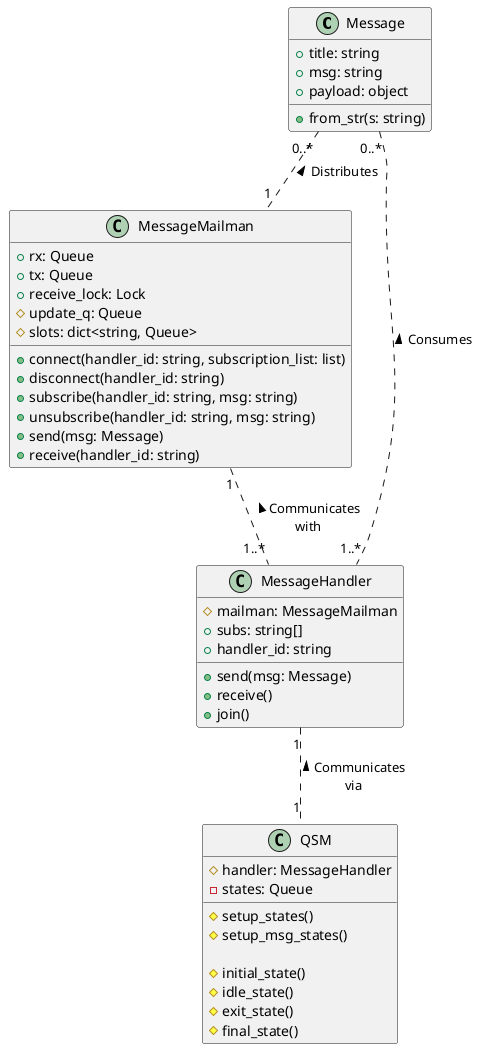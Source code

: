 @startuml "Domain Model Diagram"

class Message {
    + title: string
    + msg: string
    + payload: object
    + from_str(s: string)
}

class MessageMailman {
    + rx: Queue
    + tx: Queue
    + receive_lock: Lock
    # update_q: Queue
    # slots: dict<string, Queue>

    + connect(handler_id: string, subscription_list: list)
    + disconnect(handler_id: string)
    + subscribe(handler_id: string, msg: string)
    + unsubscribe(handler_id: string, msg: string)
    + send(msg: Message)
    + receive(handler_id: string)
}

Message "0..*" .. "1" MessageMailman : < Distributes

class MessageHandler {
    # mailman: MessageMailman
    + subs: string[]
    + handler_id: string

    + send(msg: Message)
    + receive()
    + join()
}

Message "0..*" .. "1..*" MessageHandler : < Consumes
MessageMailman "1" .. "1..*" MessageHandler : < Communicates\nwith

class QSM {
    # handler: MessageHandler
    - states: Queue

    # setup_states()
    # setup_msg_states()

    # initial_state()
    # idle_state()
    # exit_state()
    # final_state()
}

MessageHandler "1" .. "1" QSM : < Communicates\nvia

@enduml
